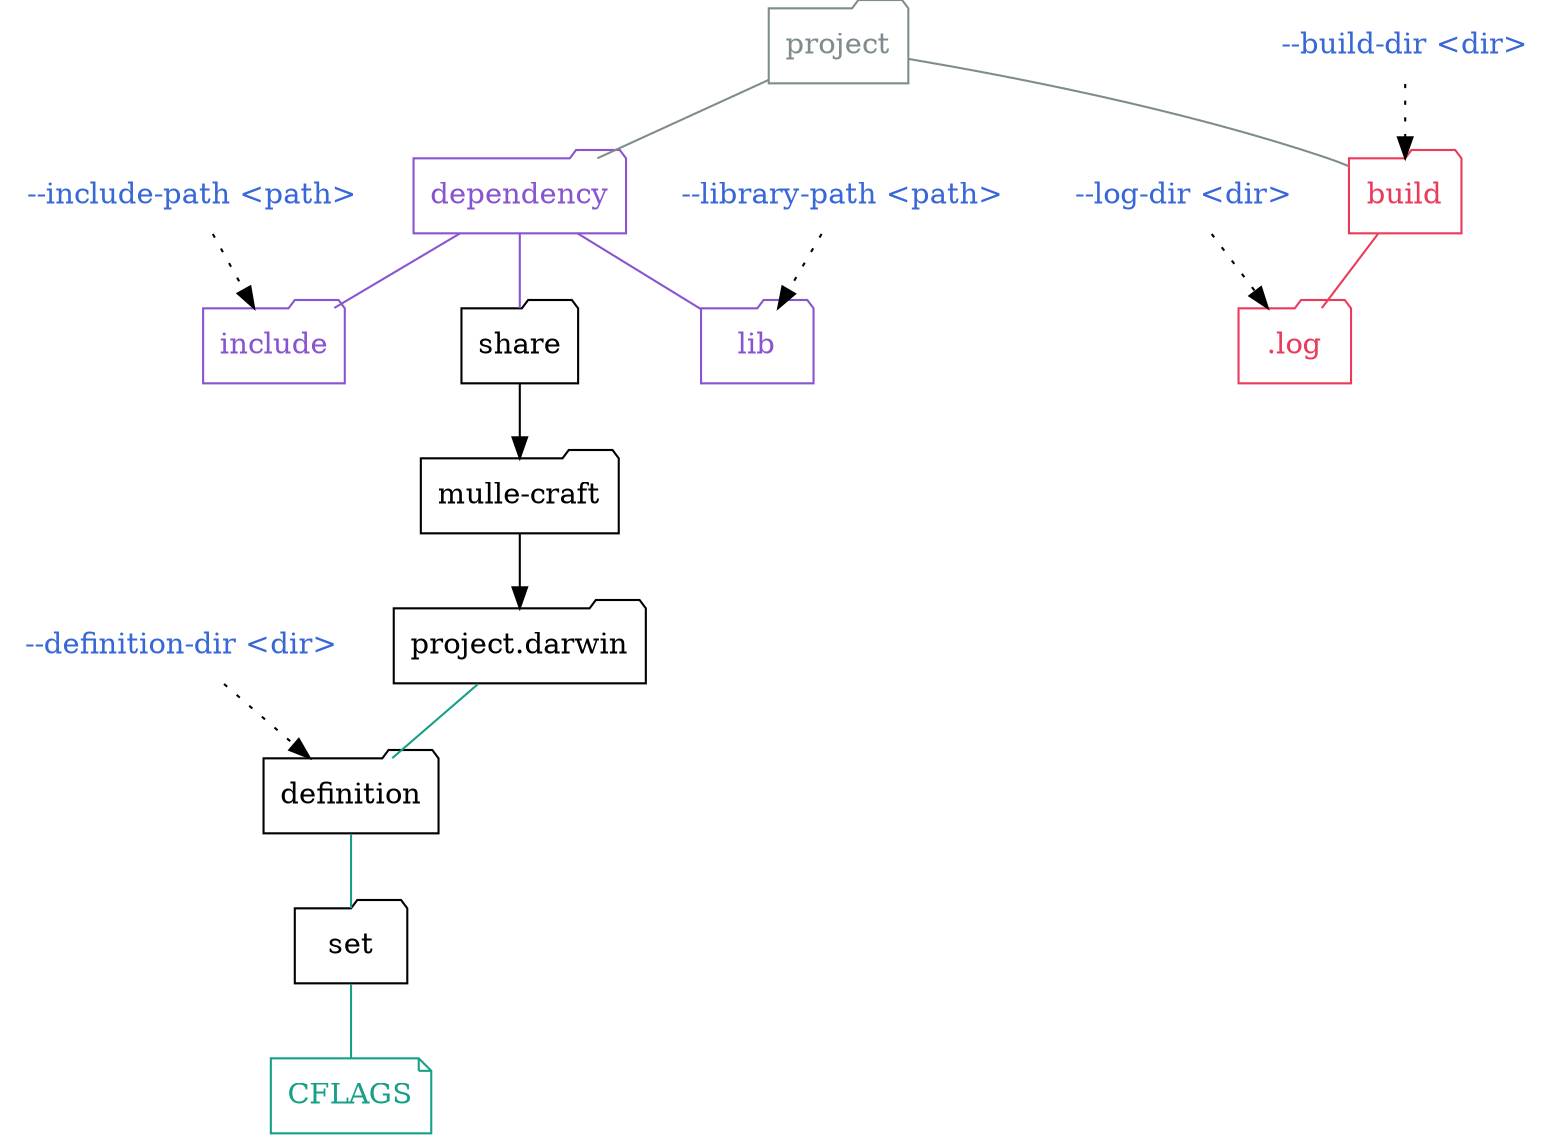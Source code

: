 digraph G {
    graph [rankdir = TD];

    node[ shape=folder];

    "--definition-dir <dir>"                  [ shape="none", fontcolor="#3867d6" ]
    "--definition-dir <dir>" -> "definition"  [ style="dotted"]

    "--build-dir <dir>"                  [ shape="none", fontcolor="#3867d6" ]
    "--build-dir <dir>" -> "build"       [ style="dotted"]

    "--log-dir <dir>"                    [ shape="none", fontcolor="#3867d6" ]
    "--log-dir <dir>" -> ".log"          [ style="dotted"]

    "--include-path <path>"              [ shape="none", fontcolor="#3867d6" ]
    "--include-path <path>" -> "include" [ style="dotted"]

    "--library-path <path>"              [ shape="none", fontcolor="#3867d6" ]
    "--library-path <path>" -> "lib"     [ style="dotted"]

    ".log"                               [ color="#eb3b5a", fontcolor="#eb3b5a" ]
    "build"                              [ color="#16a085", fontcolor="#16a085" ]
    "build"                              [ color="#eb3b5a", fontcolor="#eb3b5a" ]
    "dependency"                         [ color="#8854d0", fontcolor="#8854d0" ]
    "include"                            [ color="#8854d0", fontcolor="#8854d0" ]
    "lib"                                [ color="#8854d0", fontcolor="#8854d0" ]
    "project"                            [ color="#7f8c8d", fontcolor="#7f8c8d" ]

    "project"        -> "build"          [ arrowhead="none", color="#7f8c8d" ]
    "project"        -> "dependency"     [ arrowhead="none", color="#7f8c8d" ]
    "dependency" -> "lib"                [ arrowhead="none", color="#8854d0" ]
    "dependency" -> "include"            [ arrowhead="none", color="#8854d0" ]
    "dependency" -> "share"              [ arrowhead="none", color="#8854d0" ]
    "build"      -> ".log"               [ arrowhead="none", color="#eb3b5a" ]

    "share" -> "mulle-craft" -> "project.darwin"
    "project.darwin" -> "definition" -> "set" -> "CFLAGS"  [ arrowhead="none", color="#16a085" ]

    "CFLAGS"            [ shape="note", color="#16a085", fontcolor="#16a085" ]
}
